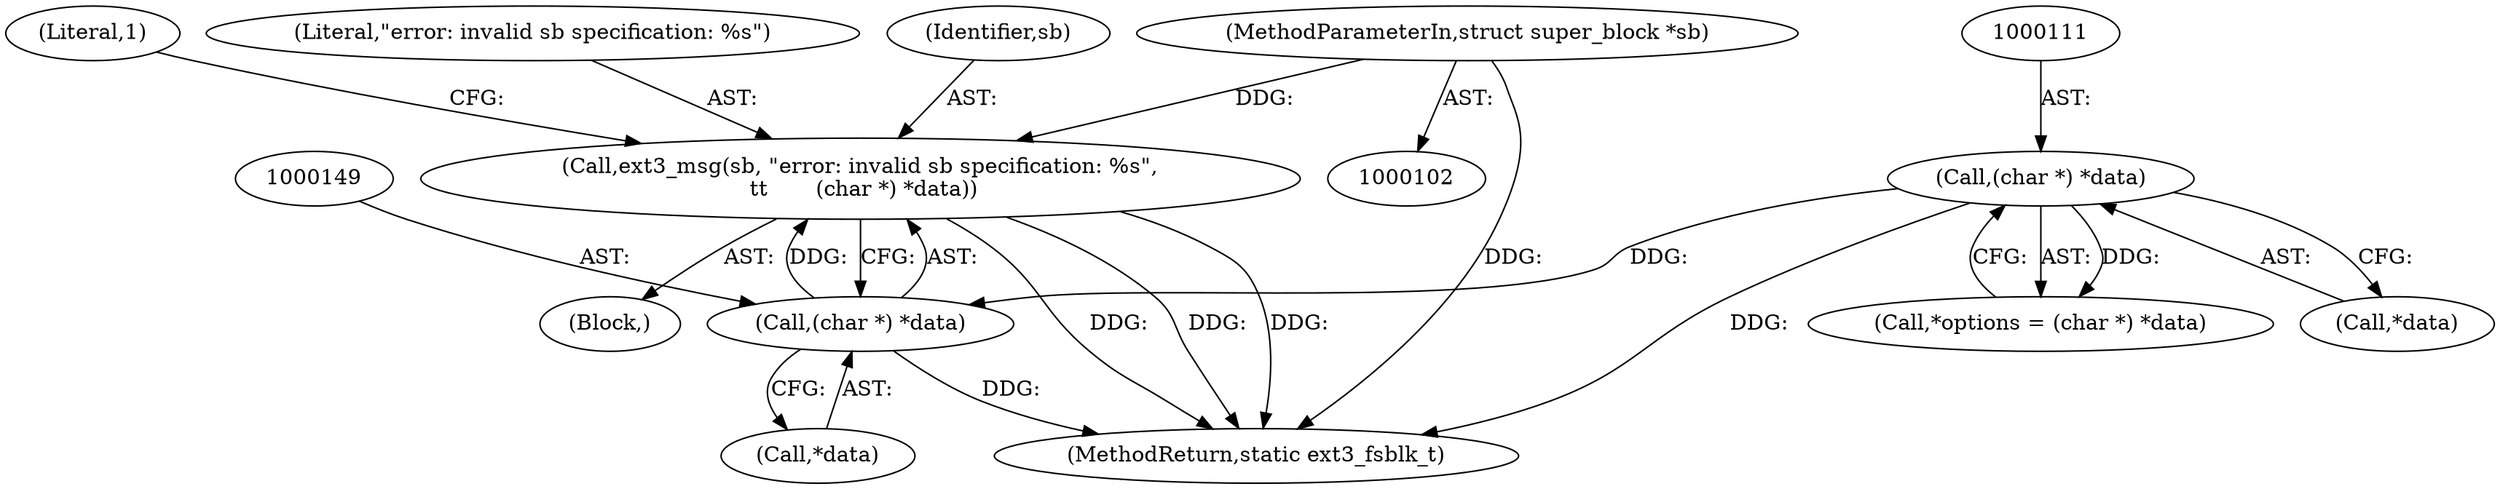 digraph "1_linux_8d0c2d10dd72c5292eda7a06231056a4c972e4cc_0@pointer" {
"1000145" [label="(Call,ext3_msg(sb, \"error: invalid sb specification: %s\",\n \t\t       (char *) *data))"];
"1000104" [label="(MethodParameterIn,struct super_block *sb)"];
"1000148" [label="(Call,(char *) *data)"];
"1000110" [label="(Call,(char *) *data)"];
"1000153" [label="(Literal,1)"];
"1000147" [label="(Literal,\"error: invalid sb specification: %s\")"];
"1000108" [label="(Call,*options = (char *) *data)"];
"1000145" [label="(Call,ext3_msg(sb, \"error: invalid sb specification: %s\",\n \t\t       (char *) *data))"];
"1000169" [label="(MethodReturn,static ext3_fsblk_t)"];
"1000104" [label="(MethodParameterIn,struct super_block *sb)"];
"1000148" [label="(Call,(char *) *data)"];
"1000150" [label="(Call,*data)"];
"1000110" [label="(Call,(char *) *data)"];
"1000146" [label="(Identifier,sb)"];
"1000144" [label="(Block,)"];
"1000112" [label="(Call,*data)"];
"1000145" -> "1000144"  [label="AST: "];
"1000145" -> "1000148"  [label="CFG: "];
"1000146" -> "1000145"  [label="AST: "];
"1000147" -> "1000145"  [label="AST: "];
"1000148" -> "1000145"  [label="AST: "];
"1000153" -> "1000145"  [label="CFG: "];
"1000145" -> "1000169"  [label="DDG: "];
"1000145" -> "1000169"  [label="DDG: "];
"1000145" -> "1000169"  [label="DDG: "];
"1000104" -> "1000145"  [label="DDG: "];
"1000148" -> "1000145"  [label="DDG: "];
"1000104" -> "1000102"  [label="AST: "];
"1000104" -> "1000169"  [label="DDG: "];
"1000148" -> "1000150"  [label="CFG: "];
"1000149" -> "1000148"  [label="AST: "];
"1000150" -> "1000148"  [label="AST: "];
"1000148" -> "1000169"  [label="DDG: "];
"1000110" -> "1000148"  [label="DDG: "];
"1000110" -> "1000108"  [label="AST: "];
"1000110" -> "1000112"  [label="CFG: "];
"1000111" -> "1000110"  [label="AST: "];
"1000112" -> "1000110"  [label="AST: "];
"1000108" -> "1000110"  [label="CFG: "];
"1000110" -> "1000169"  [label="DDG: "];
"1000110" -> "1000108"  [label="DDG: "];
}
